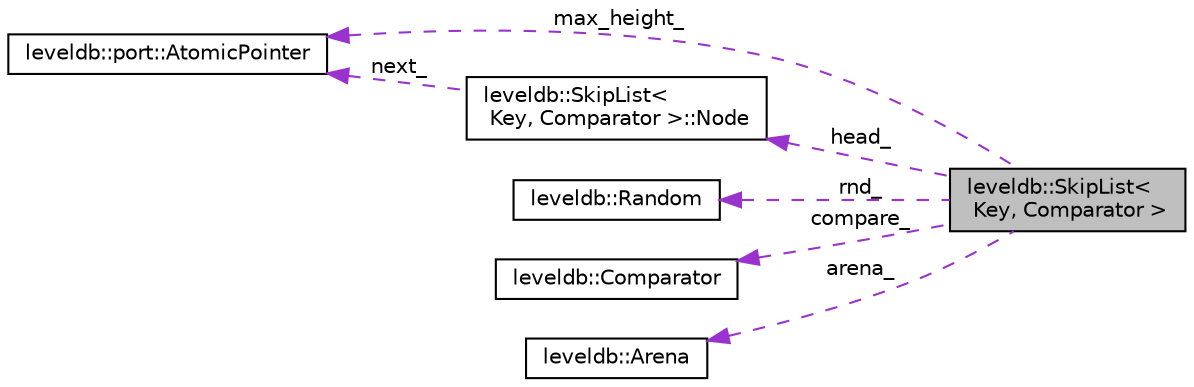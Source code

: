 digraph "leveldb::SkipList&lt; Key, Comparator &gt;"
{
  edge [fontname="Helvetica",fontsize="10",labelfontname="Helvetica",labelfontsize="10"];
  node [fontname="Helvetica",fontsize="10",shape=record];
  rankdir="LR";
  Node1 [label="leveldb::SkipList\<\l Key, Comparator \>",height=0.2,width=0.4,color="black", fillcolor="grey75", style="filled" fontcolor="black"];
  Node2 -> Node1 [dir="back",color="darkorchid3",fontsize="10",style="dashed",label=" head_" ];
  Node2 [label="leveldb::SkipList\<\l Key, Comparator \>::Node",height=0.2,width=0.4,color="black", fillcolor="white", style="filled",URL="$structleveldb_1_1_skip_list_1_1_node.html"];
  Node3 -> Node2 [dir="back",color="darkorchid3",fontsize="10",style="dashed",label=" next_" ];
  Node3 [label="leveldb::port::AtomicPointer",height=0.2,width=0.4,color="black", fillcolor="white", style="filled",URL="$classleveldb_1_1port_1_1_atomic_pointer.html"];
  Node4 -> Node1 [dir="back",color="darkorchid3",fontsize="10",style="dashed",label=" rnd_" ];
  Node4 [label="leveldb::Random",height=0.2,width=0.4,color="black", fillcolor="white", style="filled",URL="$classleveldb_1_1_random.html"];
  Node3 -> Node1 [dir="back",color="darkorchid3",fontsize="10",style="dashed",label=" max_height_" ];
  Node5 -> Node1 [dir="back",color="darkorchid3",fontsize="10",style="dashed",label=" compare_" ];
  Node5 [label="leveldb::Comparator",height=0.2,width=0.4,color="black", fillcolor="white", style="filled",URL="$structleveldb_1_1_comparator.html"];
  Node6 -> Node1 [dir="back",color="darkorchid3",fontsize="10",style="dashed",label=" arena_" ];
  Node6 [label="leveldb::Arena",height=0.2,width=0.4,color="black", fillcolor="white", style="filled",URL="$classleveldb_1_1_arena.html"];
}
